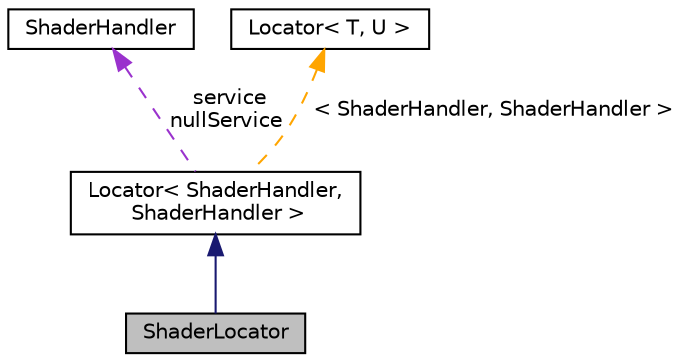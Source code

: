 digraph "ShaderLocator"
{
 // INTERACTIVE_SVG=YES
 // LATEX_PDF_SIZE
  edge [fontname="Helvetica",fontsize="10",labelfontname="Helvetica",labelfontsize="10"];
  node [fontname="Helvetica",fontsize="10",shape=record];
  Node1 [label="ShaderLocator",height=0.2,width=0.4,color="black", fillcolor="grey75", style="filled", fontcolor="black",tooltip=" "];
  Node2 -> Node1 [dir="back",color="midnightblue",fontsize="10",style="solid",fontname="Helvetica"];
  Node2 [label="Locator\< ShaderHandler,\l ShaderHandler \>",height=0.2,width=0.4,color="black", fillcolor="white", style="filled",URL="$d2/d23/class_locator.html",tooltip=" "];
  Node3 -> Node2 [dir="back",color="darkorchid3",fontsize="10",style="dashed",label=" service\nnullService" ,fontname="Helvetica"];
  Node3 [label="ShaderHandler",height=0.2,width=0.4,color="black", fillcolor="white", style="filled",URL="$de/d51/class_shader_handler.html",tooltip=" "];
  Node4 -> Node2 [dir="back",color="orange",fontsize="10",style="dashed",label=" \< ShaderHandler, ShaderHandler \>" ,fontname="Helvetica"];
  Node4 [label="Locator\< T, U \>",height=0.2,width=0.4,color="black", fillcolor="white", style="filled",URL="$d2/d23/class_locator.html",tooltip=" "];
}
